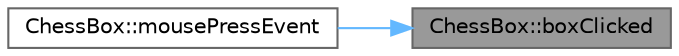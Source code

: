 digraph "ChessBox::boxClicked"
{
 // LATEX_PDF_SIZE
  bgcolor="transparent";
  edge [fontname=Helvetica,fontsize=10,labelfontname=Helvetica,labelfontsize=10];
  node [fontname=Helvetica,fontsize=10,shape=box,height=0.2,width=0.4];
  rankdir="RL";
  Node1 [id="Node000001",label="ChessBox::boxClicked",height=0.2,width=0.4,color="gray40", fillcolor="grey60", style="filled", fontcolor="black",tooltip="Signal emitted when the chessbox is clicked."];
  Node1 -> Node2 [id="edge1_Node000001_Node000002",dir="back",color="steelblue1",style="solid",tooltip=" "];
  Node2 [id="Node000002",label="ChessBox::mousePressEvent",height=0.2,width=0.4,color="grey40", fillcolor="white", style="filled",URL="$class_chess_box.html#a1c6e112b0765e7dd451252994a5ddefe",tooltip="Detect mouse click."];
}
